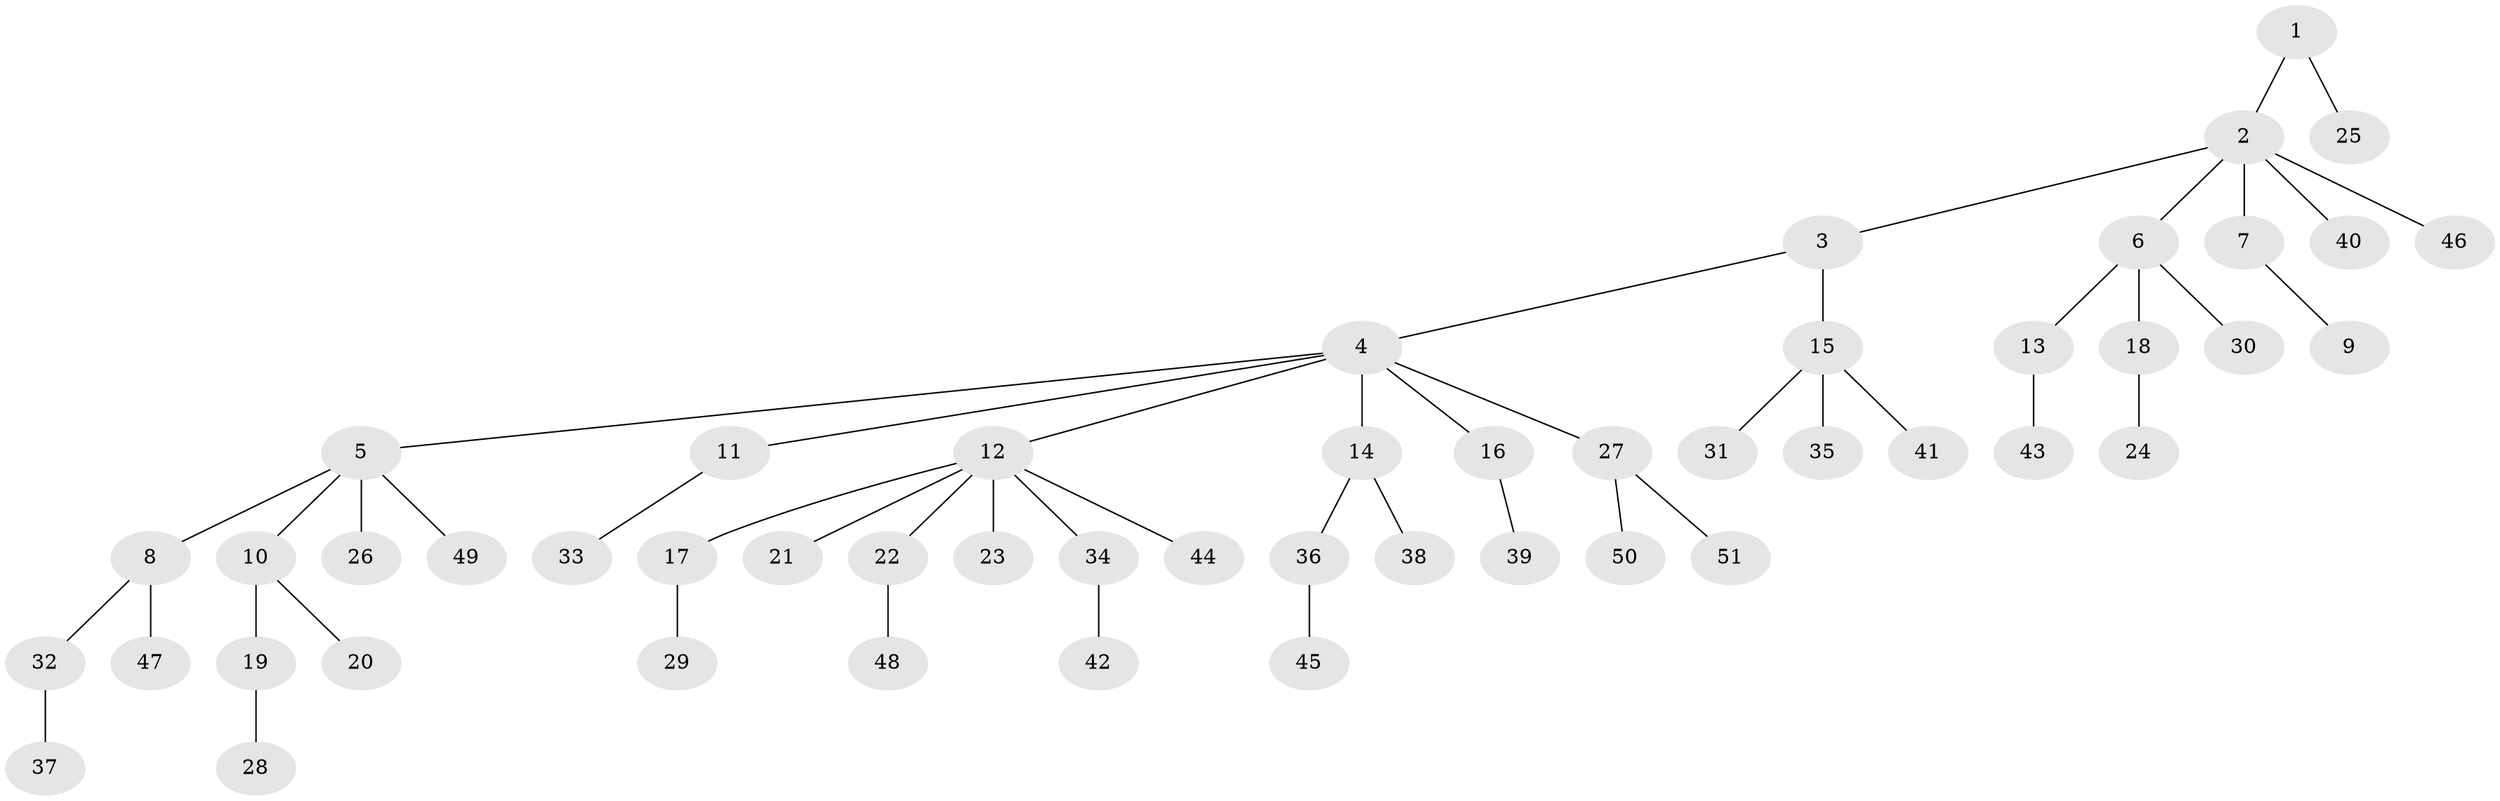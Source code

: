 // Generated by graph-tools (version 1.1) at 2025/50/03/09/25 03:50:23]
// undirected, 51 vertices, 50 edges
graph export_dot {
graph [start="1"]
  node [color=gray90,style=filled];
  1;
  2;
  3;
  4;
  5;
  6;
  7;
  8;
  9;
  10;
  11;
  12;
  13;
  14;
  15;
  16;
  17;
  18;
  19;
  20;
  21;
  22;
  23;
  24;
  25;
  26;
  27;
  28;
  29;
  30;
  31;
  32;
  33;
  34;
  35;
  36;
  37;
  38;
  39;
  40;
  41;
  42;
  43;
  44;
  45;
  46;
  47;
  48;
  49;
  50;
  51;
  1 -- 2;
  1 -- 25;
  2 -- 3;
  2 -- 6;
  2 -- 7;
  2 -- 40;
  2 -- 46;
  3 -- 4;
  3 -- 15;
  4 -- 5;
  4 -- 11;
  4 -- 12;
  4 -- 14;
  4 -- 16;
  4 -- 27;
  5 -- 8;
  5 -- 10;
  5 -- 26;
  5 -- 49;
  6 -- 13;
  6 -- 18;
  6 -- 30;
  7 -- 9;
  8 -- 32;
  8 -- 47;
  10 -- 19;
  10 -- 20;
  11 -- 33;
  12 -- 17;
  12 -- 21;
  12 -- 22;
  12 -- 23;
  12 -- 34;
  12 -- 44;
  13 -- 43;
  14 -- 36;
  14 -- 38;
  15 -- 31;
  15 -- 35;
  15 -- 41;
  16 -- 39;
  17 -- 29;
  18 -- 24;
  19 -- 28;
  22 -- 48;
  27 -- 50;
  27 -- 51;
  32 -- 37;
  34 -- 42;
  36 -- 45;
}
